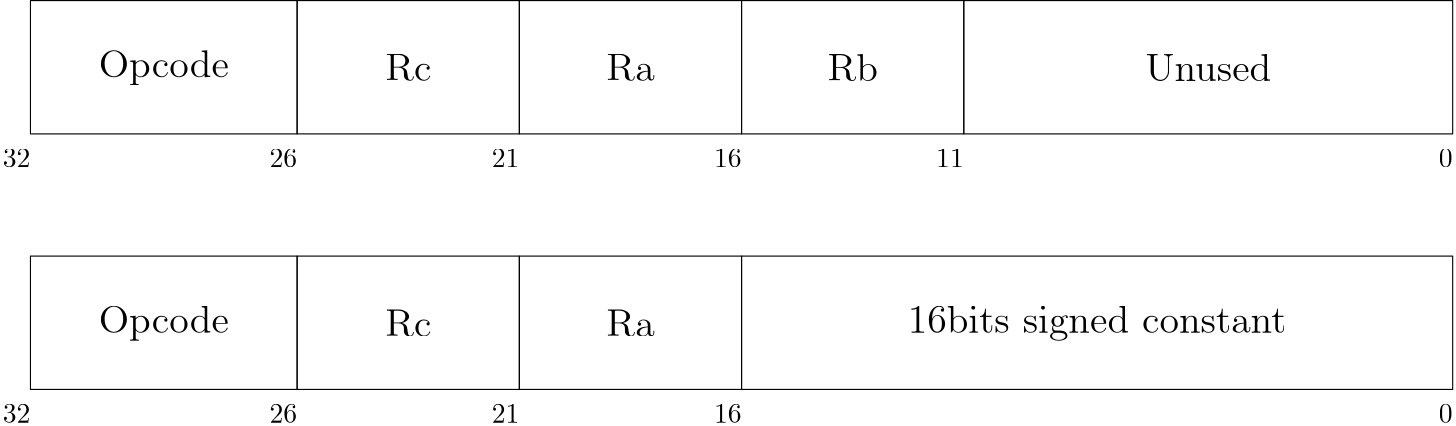 <?xml version="1.0"?>
<!DOCTYPE ipe SYSTEM "ipe.dtd">
<ipe version="70218" creator="Ipe 7.2.23">
<info created="D:20210502131117" modified="D:20210502131117"/>
<ipestyle name="basic">
<symbol name="arrow/arc(spx)">
<path stroke="sym-stroke" fill="sym-stroke" pen="sym-pen">
0 0 m
-1 0.333 l
-1 -0.333 l
h
</path>
</symbol>
<symbol name="arrow/farc(spx)">
<path stroke="sym-stroke" fill="white" pen="sym-pen">
0 0 m
-1 0.333 l
-1 -0.333 l
h
</path>
</symbol>
<symbol name="arrow/ptarc(spx)">
<path stroke="sym-stroke" fill="sym-stroke" pen="sym-pen">
0 0 m
-1 0.333 l
-0.8 0 l
-1 -0.333 l
h
</path>
</symbol>
<symbol name="arrow/fptarc(spx)">
<path stroke="sym-stroke" fill="white" pen="sym-pen">
0 0 m
-1 0.333 l
-0.8 0 l
-1 -0.333 l
h
</path>
</symbol>
<symbol name="mark/circle(sx)" transformations="translations">
<path fill="sym-stroke">
0.6 0 0 0.6 0 0 e
0.4 0 0 0.4 0 0 e
</path>
</symbol>
<symbol name="mark/disk(sx)" transformations="translations">
<path fill="sym-stroke">
0.6 0 0 0.6 0 0 e
</path>
</symbol>
<symbol name="mark/fdisk(sfx)" transformations="translations">
<group>
<path fill="sym-fill">
0.5 0 0 0.5 0 0 e
</path>
<path fill="sym-stroke" fillrule="eofill">
0.6 0 0 0.6 0 0 e
0.4 0 0 0.4 0 0 e
</path>
</group>
</symbol>
<symbol name="mark/box(sx)" transformations="translations">
<path fill="sym-stroke" fillrule="eofill">
-0.6 -0.6 m
0.6 -0.6 l
0.6 0.6 l
-0.6 0.6 l
h
-0.4 -0.4 m
0.4 -0.4 l
0.4 0.4 l
-0.4 0.4 l
h
</path>
</symbol>
<symbol name="mark/square(sx)" transformations="translations">
<path fill="sym-stroke">
-0.6 -0.6 m
0.6 -0.6 l
0.6 0.6 l
-0.6 0.6 l
h
</path>
</symbol>
<symbol name="mark/fsquare(sfx)" transformations="translations">
<group>
<path fill="sym-fill">
-0.5 -0.5 m
0.5 -0.5 l
0.5 0.5 l
-0.5 0.5 l
h
</path>
<path fill="sym-stroke" fillrule="eofill">
-0.6 -0.6 m
0.6 -0.6 l
0.6 0.6 l
-0.6 0.6 l
h
-0.4 -0.4 m
0.4 -0.4 l
0.4 0.4 l
-0.4 0.4 l
h
</path>
</group>
</symbol>
<symbol name="mark/cross(sx)" transformations="translations">
<group>
<path fill="sym-stroke">
-0.43 -0.57 m
0.57 0.43 l
0.43 0.57 l
-0.57 -0.43 l
h
</path>
<path fill="sym-stroke">
-0.43 0.57 m
0.57 -0.43 l
0.43 -0.57 l
-0.57 0.43 l
h
</path>
</group>
</symbol>
<symbol name="arrow/fnormal(spx)">
<path stroke="sym-stroke" fill="white" pen="sym-pen">
0 0 m
-1 0.333 l
-1 -0.333 l
h
</path>
</symbol>
<symbol name="arrow/pointed(spx)">
<path stroke="sym-stroke" fill="sym-stroke" pen="sym-pen">
0 0 m
-1 0.333 l
-0.8 0 l
-1 -0.333 l
h
</path>
</symbol>
<symbol name="arrow/fpointed(spx)">
<path stroke="sym-stroke" fill="white" pen="sym-pen">
0 0 m
-1 0.333 l
-0.8 0 l
-1 -0.333 l
h
</path>
</symbol>
<symbol name="arrow/linear(spx)">
<path stroke="sym-stroke" pen="sym-pen">
-1 0.333 m
0 0 l
-1 -0.333 l
</path>
</symbol>
<symbol name="arrow/fdouble(spx)">
<path stroke="sym-stroke" fill="white" pen="sym-pen">
0 0 m
-1 0.333 l
-1 -0.333 l
h
-1 0 m
-2 0.333 l
-2 -0.333 l
h
</path>
</symbol>
<symbol name="arrow/double(spx)">
<path stroke="sym-stroke" fill="sym-stroke" pen="sym-pen">
0 0 m
-1 0.333 l
-1 -0.333 l
h
-1 0 m
-2 0.333 l
-2 -0.333 l
h
</path>
</symbol>
<symbol name="arrow/mid-normal(spx)">
<path stroke="sym-stroke" fill="sym-stroke" pen="sym-pen">
0.5 0 m
-0.5 0.333 l
-0.5 -0.333 l
h
</path>
</symbol>
<symbol name="arrow/mid-fnormal(spx)">
<path stroke="sym-stroke" fill="white" pen="sym-pen">
0.5 0 m
-0.5 0.333 l
-0.5 -0.333 l
h
</path>
</symbol>
<symbol name="arrow/mid-pointed(spx)">
<path stroke="sym-stroke" fill="sym-stroke" pen="sym-pen">
0.5 0 m
-0.5 0.333 l
-0.3 0 l
-0.5 -0.333 l
h
</path>
</symbol>
<symbol name="arrow/mid-fpointed(spx)">
<path stroke="sym-stroke" fill="white" pen="sym-pen">
0.5 0 m
-0.5 0.333 l
-0.3 0 l
-0.5 -0.333 l
h
</path>
</symbol>
<symbol name="arrow/mid-double(spx)">
<path stroke="sym-stroke" fill="sym-stroke" pen="sym-pen">
1 0 m
0 0.333 l
0 -0.333 l
h
0 0 m
-1 0.333 l
-1 -0.333 l
h
</path>
</symbol>
<symbol name="arrow/mid-fdouble(spx)">
<path stroke="sym-stroke" fill="white" pen="sym-pen">
1 0 m
0 0.333 l
0 -0.333 l
h
0 0 m
-1 0.333 l
-1 -0.333 l
h
</path>
</symbol>
<anglesize name="22.5 deg" value="22.5"/>
<anglesize name="30 deg" value="30"/>
<anglesize name="45 deg" value="45"/>
<anglesize name="60 deg" value="60"/>
<anglesize name="90 deg" value="90"/>
<arrowsize name="large" value="10"/>
<arrowsize name="small" value="5"/>
<arrowsize name="tiny" value="3"/>
<color name="blue" value="0 0 1"/>
<color name="brown" value="0.647 0.165 0.165"/>
<color name="darkblue" value="0 0 0.545"/>
<color name="darkcyan" value="0 0.545 0.545"/>
<color name="darkgray" value="0.663"/>
<color name="darkgreen" value="0 0.392 0"/>
<color name="darkmagenta" value="0.545 0 0.545"/>
<color name="darkorange" value="1 0.549 0"/>
<color name="darkred" value="0.545 0 0"/>
<color name="gold" value="1 0.843 0"/>
<color name="gray" value="0.745"/>
<color name="green" value="0 1 0"/>
<color name="lightblue" value="0.678 0.847 0.902"/>
<color name="lightcyan" value="0.878 1 1"/>
<color name="lightgray" value="0.827"/>
<color name="lightgreen" value="0.565 0.933 0.565"/>
<color name="lightyellow" value="1 1 0.878"/>
<color name="navy" value="0 0 0.502"/>
<color name="orange" value="1 0.647 0"/>
<color name="pink" value="1 0.753 0.796"/>
<color name="purple" value="0.627 0.125 0.941"/>
<color name="red" value="1 0 0"/>
<color name="seagreen" value="0.18 0.545 0.341"/>
<color name="turquoise" value="0.251 0.878 0.816"/>
<color name="violet" value="0.933 0.51 0.933"/>
<color name="yellow" value="1 1 0"/>
<dashstyle name="dash dot dotted" value="[4 2 1 2 1 2] 0"/>
<dashstyle name="dash dotted" value="[4 2 1 2] 0"/>
<dashstyle name="dashed" value="[4] 0"/>
<dashstyle name="dotted" value="[1 3] 0"/>
<gridsize name="10 pts (~3.5 mm)" value="10"/>
<gridsize name="14 pts (~5 mm)" value="14"/>
<gridsize name="16 pts (~6 mm)" value="16"/>
<gridsize name="20 pts (~7 mm)" value="20"/>
<gridsize name="28 pts (~10 mm)" value="28"/>
<gridsize name="32 pts (~12 mm)" value="32"/>
<gridsize name="4 pts" value="4"/>
<gridsize name="56 pts (~20 mm)" value="56"/>
<gridsize name="8 pts (~3 mm)" value="8"/>
<opacity name="10%" value="0.1"/>
<opacity name="30%" value="0.3"/>
<opacity name="50%" value="0.5"/>
<opacity name="75%" value="0.75"/>
<pen name="fat" value="1.2"/>
<pen name="heavier" value="0.8"/>
<pen name="ultrafat" value="2"/>
<symbolsize name="large" value="5"/>
<symbolsize name="small" value="2"/>
<symbolsize name="tiny" value="1.1"/>
<textsize name="Huge" value="\Huge"/>
<textsize name="LARGE" value="\LARGE"/>
<textsize name="Large" value="\Large"/>
<textsize name="footnote" value="\footnotesize"/>
<textsize name="huge" value="\huge"/>
<textsize name="large" value="\large"/>
<textsize name="small" value="\small"/>
<textsize name="tiny" value="\tiny"/>
<textstyle name="center" begin="\begin{center}" end="\end{center}"/>
<textstyle name="item" begin="\begin{itemize}\item{}" end="\end{itemize}"/>
<textstyle name="itemize" begin="\begin{itemize}" end="\end{itemize}"/>
<tiling name="falling" angle="-60" step="4" width="1"/>
<tiling name="rising" angle="30" step="4" width="1"/>
</ipestyle>
<page>
<layer name="alpha"/>
<view layers="alpha" active="alpha"/>
<text layer="alpha" matrix="1 0 0 1 4.588 -467.586" transformations="translations" pos="52 776" stroke="black" type="label" width="46.824" height="9.962" depth="2.79" valign="baseline" size="Large">Opcode</text>
<text matrix="1 0 0 1 7.7095 -476.901" transformations="translations" pos="152 784" stroke="black" type="label" width="16.581" height="9.803" depth="0" valign="baseline" size="Large">Rc</text>
<text matrix="1 0 0 1 -4.6805 -472.901" transformations="translations" pos="244 780" stroke="black" type="label" width="17.361" height="9.803" depth="0" valign="baseline" size="Large">Ra</text>
<text matrix="1 0 0 1 -100.207 -479.586" transformations="translations" pos="448 788" stroke="black" type="label" width="136.413" height="9.962" depth="2.79" valign="baseline" size="Large">16bits signed constant</text>
<path matrix="1 0 0 1 0 -464" stroke="black">
32 800 m
32 752 l
128 752 l
128 800 l
h
</path>
<path matrix="1 0 0 1 0 -464" stroke="black">
208 752 m
208 800 l
128 800 l
128 752 l
h
</path>
<path matrix="1 0 0 1 0 -464" stroke="black">
288 800 m
288 752 l
208 752 l
208 800 l
h
</path>
<path matrix="1.45455 0 0 1 -247.273 -464" stroke="black">
544 800 m
544 752 l
368 752 l
368 800 l
h
</path>
<text matrix="1 0 0 1 7.019 -392" transformations="translations" pos="532 668" stroke="black" type="label" width="4.981" height="6.42" depth="0" valign="baseline">0</text>
<text matrix="1 0 0 1 6.037 -392" transformations="translations" pos="272 668" stroke="black" type="label" width="9.963" height="6.42" depth="0" valign="baseline">16</text>
<text matrix="1 0 0 1 10.037 -392" transformations="translations" pos="188 668" stroke="black" type="label" width="9.963" height="6.42" depth="0" valign="baseline">21</text>
<text matrix="1 0 0 1 6.037 -392" transformations="translations" pos="112 668" stroke="black" type="label" width="9.963" height="6.42" depth="0" valign="baseline">26</text>
<text matrix="1 0 0 1 6.037 -392" transformations="translations" pos="16 668" stroke="black" type="label" width="9.963" height="6.42" depth="0" valign="baseline">32</text>
<text matrix="1 0 0 1 4.588 -375.586" transformations="translations" pos="52 776" stroke="black" type="label" width="46.824" height="9.962" depth="2.79" valign="baseline" size="Large">Opcode</text>
<text matrix="1 0 0 1 7.7095 -384.901" transformations="translations" pos="152 784" stroke="black" type="label" width="16.581" height="9.803" depth="0" valign="baseline" size="Large">Rc</text>
<text matrix="1 0 0 1 -4.6805 -380.901" transformations="translations" pos="244 780" stroke="black" type="label" width="17.361" height="9.803" depth="0" valign="baseline" size="Large">Ra</text>
<text matrix="1 0 0 1 -13.071 -384.981" transformations="translations" pos="332 784" stroke="black" type="label" width="18.142" height="9.963" depth="0" valign="baseline" size="Large">Rb</text>
<text matrix="1 0 0 1 -14.668 -388.981" transformations="translations" pos="448 788" stroke="black" type="label" width="45.336" height="9.963" depth="0" valign="baseline" size="Large">Unused</text>
<path matrix="1 0 0 1 0 -372" stroke="black">
32 800 m
32 752 l
128 752 l
128 800 l
h
</path>
<path matrix="1 0 0 1 0 -372" stroke="black">
208 752 m
208 800 l
128 800 l
128 752 l
h
</path>
<path matrix="1 0 0 1 0 -372" stroke="black">
288 800 m
288 752 l
208 752 l
208 800 l
h
</path>
<path matrix="1 0 0 1 0 -372" stroke="black">
368 800 m
368 752 l
288 752 l
288 800 l
h
</path>
<path matrix="1 0 0 1 0 -372" stroke="black">
544 800 m
544 752 l
368 752 l
368 800 l
h
</path>
<text matrix="1 0 0 1 7.019 -300" transformations="translations" pos="532 668" stroke="black" type="label" width="4.981" height="6.42" depth="0" valign="baseline">0</text>
<text matrix="1 0 0 1 10.037 -300" transformations="translations" pos="348 668" stroke="black" type="label" width="9.963" height="6.42" depth="0" valign="baseline">11</text>
<text matrix="1 0 0 1 6.037 -300" transformations="translations" pos="272 668" stroke="black" type="label" width="9.963" height="6.42" depth="0" valign="baseline">16</text>
<text matrix="1 0 0 1 10.037 -300" transformations="translations" pos="188 668" stroke="black" type="label" width="9.963" height="6.42" depth="0" valign="baseline">21</text>
<text matrix="1 0 0 1 6.037 -300" transformations="translations" pos="112 668" stroke="black" type="label" width="9.963" height="6.42" depth="0" valign="baseline">26</text>
<text matrix="1 0 0 1 6.037 -300" transformations="translations" pos="16 668" stroke="black" type="label" width="9.963" height="6.42" depth="0" valign="baseline">32</text>
</page>
</ipe>
